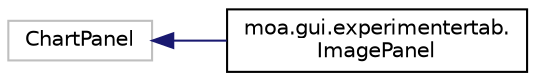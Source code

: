 digraph "Graphical Class Hierarchy"
{
 // LATEX_PDF_SIZE
  edge [fontname="Helvetica",fontsize="10",labelfontname="Helvetica",labelfontsize="10"];
  node [fontname="Helvetica",fontsize="10",shape=record];
  rankdir="LR";
  Node1030 [label="ChartPanel",height=0.2,width=0.4,color="grey75", fillcolor="white", style="filled",tooltip=" "];
  Node1030 -> Node0 [dir="back",color="midnightblue",fontsize="10",style="solid",fontname="Helvetica"];
  Node0 [label="moa.gui.experimentertab.\lImagePanel",height=0.2,width=0.4,color="black", fillcolor="white", style="filled",URL="$classmoa_1_1gui_1_1experimentertab_1_1_image_panel.html",tooltip=" "];
}

